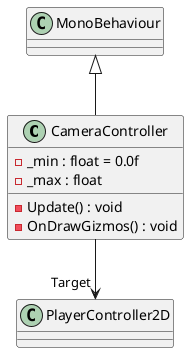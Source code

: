 @startuml
class CameraController {
    - _min : float = 0.0f
    - _max : float
    - Update() : void
    - OnDrawGizmos() : void
}
MonoBehaviour <|-- CameraController
CameraController --> "Target" PlayerController2D
@enduml
